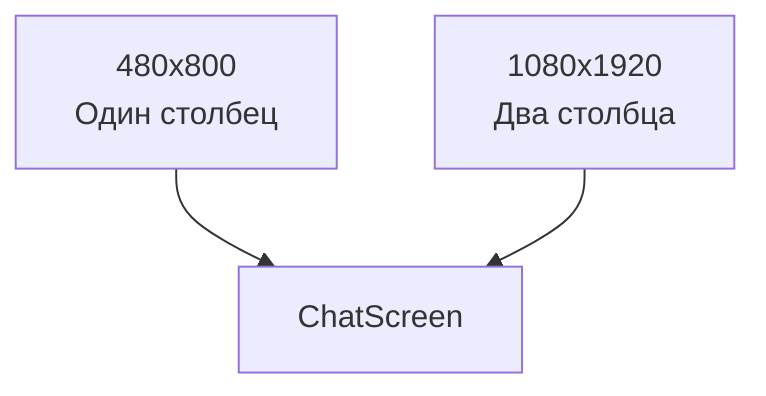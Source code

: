%% Адаптивность чата: разные размеры экранов.
graph TD
    A[480x800\nОдин столбец] --> B[ChatScreen]
    C[1080x1920\nДва столбца] --> B